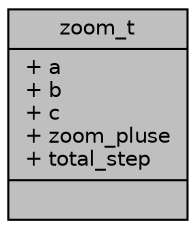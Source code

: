 digraph "zoom_t"
{
 // INTERACTIVE_SVG=YES
 // LATEX_PDF_SIZE
  bgcolor="transparent";
  edge [fontname="Helvetica",fontsize="10",labelfontname="Helvetica",labelfontsize="10"];
  node [fontname="Helvetica",fontsize="10",shape=record];
  Node1 [label="{zoom_t\n|+ a\l+ b\l+ c\l+ zoom_pluse\l+ total_step\l|}",height=0.2,width=0.4,color="black", fillcolor="grey75", style="filled", fontcolor="black",tooltip=" "];
}
